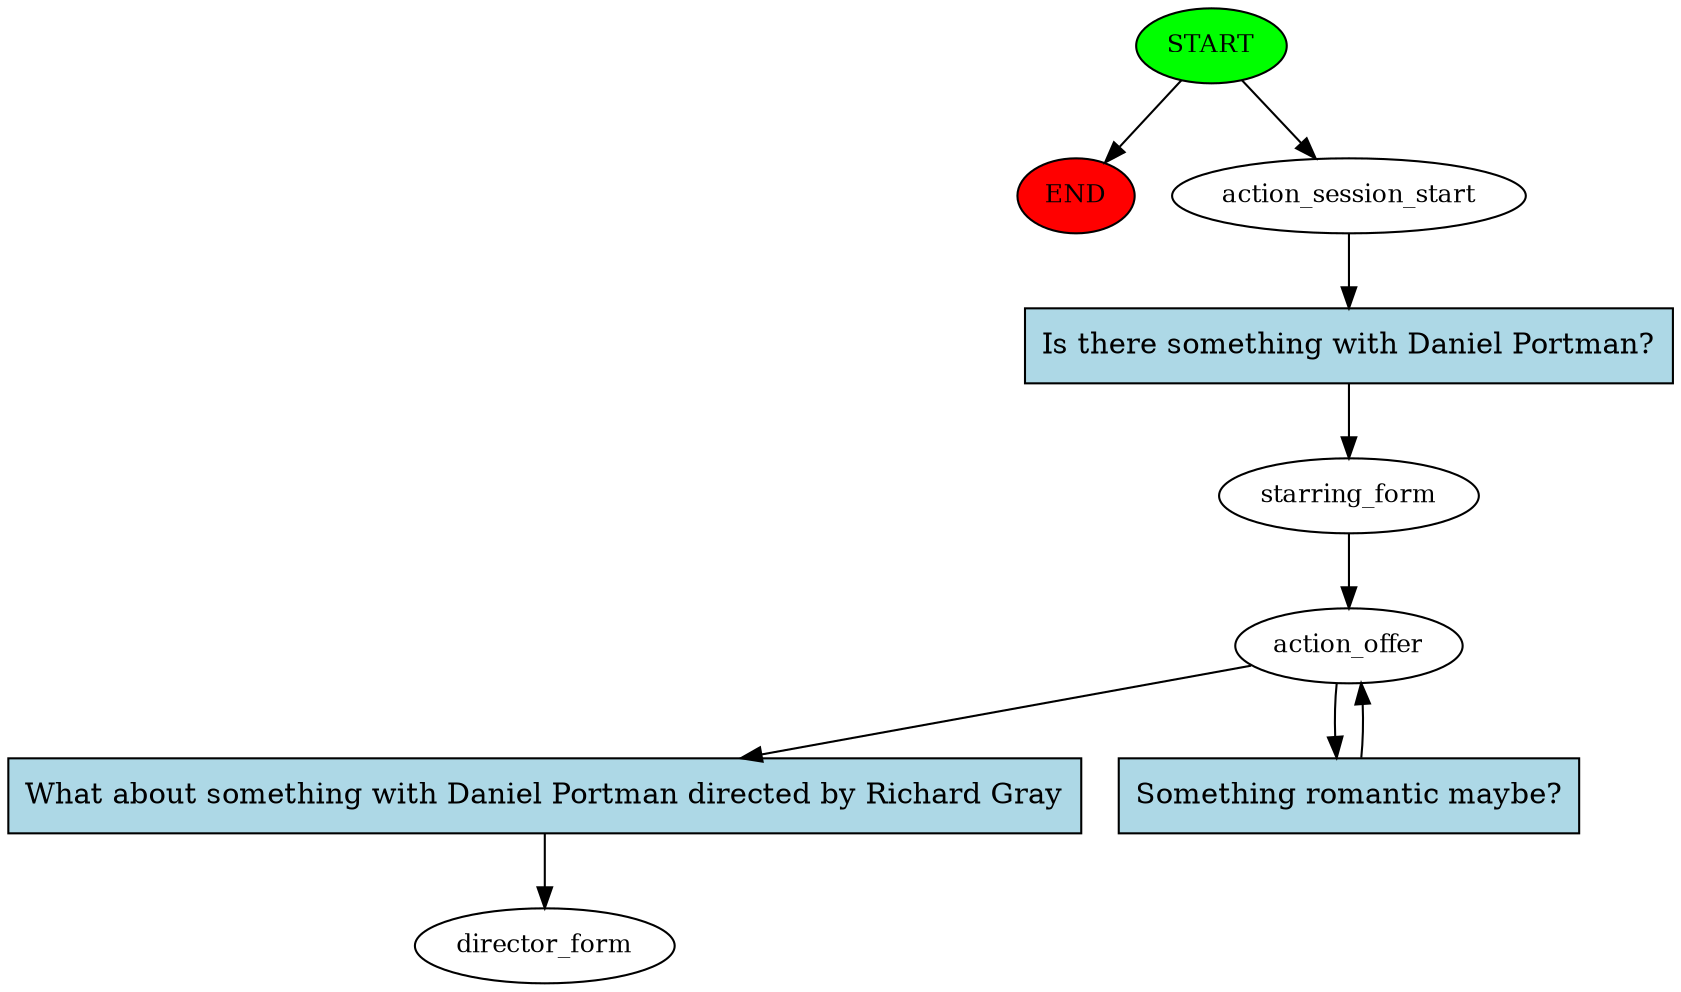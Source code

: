 digraph  {
0 [class="start active", fillcolor=green, fontsize=12, label=START, style=filled];
"-1" [class=end, fillcolor=red, fontsize=12, label=END, style=filled];
1 [class=active, fontsize=12, label=action_session_start];
2 [class=active, fontsize=12, label=starring_form];
3 [class=active, fontsize=12, label=action_offer];
5 [class="dashed active", fontsize=12, label=director_form];
6 [class="intent active", fillcolor=lightblue, label="Is there something with Daniel Portman?", shape=rect, style=filled];
7 [class="intent active", fillcolor=lightblue, label="What about something with Daniel Portman directed by Richard Gray", shape=rect, style=filled];
8 [class="intent active", fillcolor=lightblue, label="Something romantic maybe?", shape=rect, style=filled];
0 -> "-1"  [class="", key=NONE, label=""];
0 -> 1  [class=active, key=NONE, label=""];
1 -> 6  [class=active, key=0];
2 -> 3  [class=active, key=NONE, label=""];
3 -> 7  [class=active, key=0];
3 -> 8  [class=active, key=0];
6 -> 2  [class=active, key=0];
7 -> 5  [class=active, key=0];
8 -> 3  [class=active, key=0];
}
